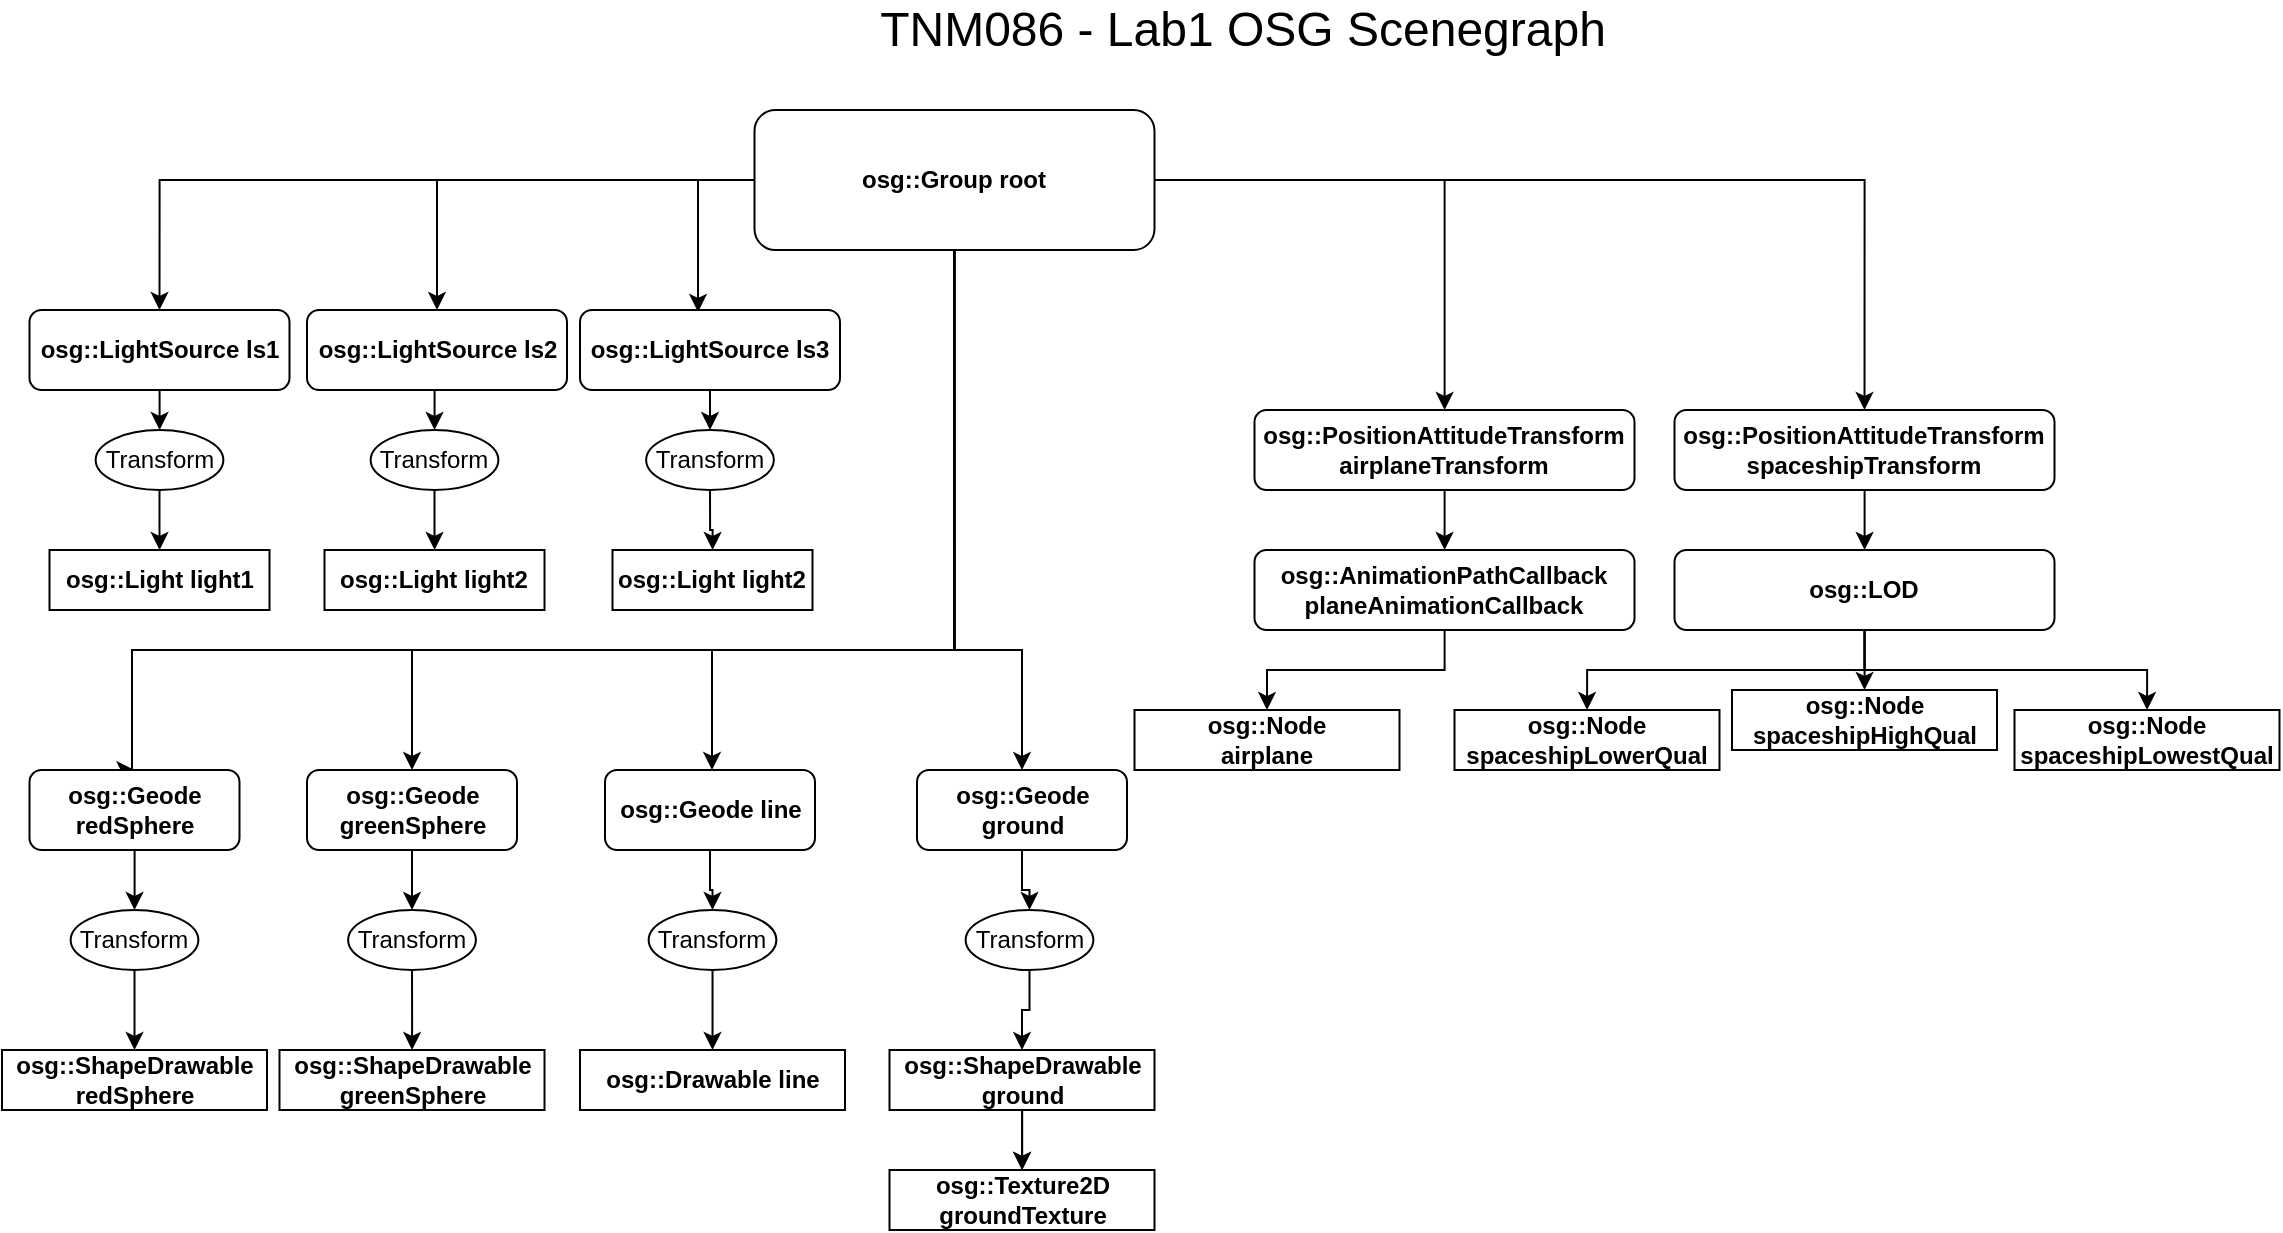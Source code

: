 <mxfile version="13.10.4" type="device"><diagram id="bW71iMwejK5xTJibBUPC" name="Page-1"><mxGraphModel dx="1662" dy="762" grid="1" gridSize="10" guides="1" tooltips="1" connect="1" arrows="1" fold="1" page="1" pageScale="1" pageWidth="1169" pageHeight="827" math="0" shadow="0"><root><mxCell id="0"/><mxCell id="1" parent="0"/><mxCell id="NeGspmCXhLA5noi0H_Nd-150" style="edgeStyle=orthogonalEdgeStyle;rounded=0;orthogonalLoop=1;jettySize=auto;html=1;exitX=0.25;exitY=1;exitDx=0;exitDy=0;entryX=0.5;entryY=0;entryDx=0;entryDy=0;" parent="1" source="NeGspmCXhLA5noi0H_Nd-1" target="NeGspmCXhLA5noi0H_Nd-129" edge="1"><mxGeometry relative="1" as="geometry"><Array as="points"><mxPoint x="486" y="160"/><mxPoint x="486" y="360"/><mxPoint x="215" y="360"/></Array></mxGeometry></mxCell><mxCell id="NeGspmCXhLA5noi0H_Nd-155" style="edgeStyle=orthogonalEdgeStyle;rounded=0;orthogonalLoop=1;jettySize=auto;html=1;" parent="1" source="NeGspmCXhLA5noi0H_Nd-1" target="NeGspmCXhLA5noi0H_Nd-130" edge="1"><mxGeometry relative="1" as="geometry"><Array as="points"><mxPoint x="486" y="360"/><mxPoint x="365" y="360"/></Array></mxGeometry></mxCell><mxCell id="NeGspmCXhLA5noi0H_Nd-156" style="edgeStyle=orthogonalEdgeStyle;rounded=0;orthogonalLoop=1;jettySize=auto;html=1;exitX=0.5;exitY=1;exitDx=0;exitDy=0;entryX=0.5;entryY=0;entryDx=0;entryDy=0;" parent="1" source="NeGspmCXhLA5noi0H_Nd-1" target="NeGspmCXhLA5noi0H_Nd-131" edge="1"><mxGeometry relative="1" as="geometry"><Array as="points"><mxPoint x="486" y="360"/><mxPoint x="520" y="360"/></Array></mxGeometry></mxCell><mxCell id="NeGspmCXhLA5noi0H_Nd-165" style="edgeStyle=orthogonalEdgeStyle;rounded=0;orthogonalLoop=1;jettySize=auto;html=1;" parent="1" source="NeGspmCXhLA5noi0H_Nd-1" target="NeGspmCXhLA5noi0H_Nd-160" edge="1"><mxGeometry relative="1" as="geometry"/></mxCell><mxCell id="NeGspmCXhLA5noi0H_Nd-166" style="edgeStyle=orthogonalEdgeStyle;rounded=0;orthogonalLoop=1;jettySize=auto;html=1;exitX=1;exitY=0.5;exitDx=0;exitDy=0;entryX=0.5;entryY=0;entryDx=0;entryDy=0;" parent="1" source="NeGspmCXhLA5noi0H_Nd-1" target="NeGspmCXhLA5noi0H_Nd-159" edge="1"><mxGeometry relative="1" as="geometry"/></mxCell><mxCell id="LdKCW2JupEjRJkta_XMT-22" style="edgeStyle=orthogonalEdgeStyle;rounded=0;orthogonalLoop=1;jettySize=auto;html=1;exitX=0;exitY=0.5;exitDx=0;exitDy=0;" edge="1" parent="1" source="NeGspmCXhLA5noi0H_Nd-1" target="NeGspmCXhLA5noi0H_Nd-4"><mxGeometry relative="1" as="geometry"/></mxCell><mxCell id="LdKCW2JupEjRJkta_XMT-23" style="edgeStyle=orthogonalEdgeStyle;rounded=0;orthogonalLoop=1;jettySize=auto;html=1;exitX=0;exitY=0.5;exitDx=0;exitDy=0;entryX=0.5;entryY=0;entryDx=0;entryDy=0;" edge="1" parent="1" source="NeGspmCXhLA5noi0H_Nd-1" target="NeGspmCXhLA5noi0H_Nd-3"><mxGeometry relative="1" as="geometry"/></mxCell><mxCell id="LdKCW2JupEjRJkta_XMT-24" style="edgeStyle=orthogonalEdgeStyle;rounded=0;orthogonalLoop=1;jettySize=auto;html=1;exitX=0;exitY=0.5;exitDx=0;exitDy=0;entryX=0.454;entryY=0.025;entryDx=0;entryDy=0;entryPerimeter=0;" edge="1" parent="1" source="NeGspmCXhLA5noi0H_Nd-1" target="NeGspmCXhLA5noi0H_Nd-5"><mxGeometry relative="1" as="geometry"/></mxCell><mxCell id="LdKCW2JupEjRJkta_XMT-28" style="edgeStyle=orthogonalEdgeStyle;rounded=0;orthogonalLoop=1;jettySize=auto;html=1;exitX=0.5;exitY=1;exitDx=0;exitDy=0;entryX=0.5;entryY=0;entryDx=0;entryDy=0;" edge="1" parent="1" source="NeGspmCXhLA5noi0H_Nd-1" target="NeGspmCXhLA5noi0H_Nd-128"><mxGeometry relative="1" as="geometry"><Array as="points"><mxPoint x="486" y="360"/><mxPoint x="75" y="360"/></Array></mxGeometry></mxCell><mxCell id="NeGspmCXhLA5noi0H_Nd-1" value="&lt;b&gt;osg::Group root&lt;/b&gt;" style="rounded=1;whiteSpace=wrap;html=1;" parent="1" vertex="1"><mxGeometry x="386.25" y="90" width="200" height="70" as="geometry"/></mxCell><mxCell id="LdKCW2JupEjRJkta_XMT-13" value="" style="edgeStyle=orthogonalEdgeStyle;rounded=0;orthogonalLoop=1;jettySize=auto;html=1;" edge="1" parent="1" source="NeGspmCXhLA5noi0H_Nd-3" target="LdKCW2JupEjRJkta_XMT-1"><mxGeometry relative="1" as="geometry"/></mxCell><mxCell id="NeGspmCXhLA5noi0H_Nd-3" value="&lt;b&gt;osg::LightSource ls1&lt;br&gt;&lt;/b&gt;" style="rounded=1;whiteSpace=wrap;html=1;" parent="1" vertex="1"><mxGeometry x="23.75" y="190" width="130" height="40" as="geometry"/></mxCell><mxCell id="LdKCW2JupEjRJkta_XMT-27" style="edgeStyle=orthogonalEdgeStyle;rounded=0;orthogonalLoop=1;jettySize=auto;html=1;exitX=0.5;exitY=1;exitDx=0;exitDy=0;entryX=0.5;entryY=0;entryDx=0;entryDy=0;" edge="1" parent="1" source="NeGspmCXhLA5noi0H_Nd-4" target="LdKCW2JupEjRJkta_XMT-14"><mxGeometry relative="1" as="geometry"/></mxCell><mxCell id="NeGspmCXhLA5noi0H_Nd-4" value="&lt;b&gt;osg::LightSource ls2&lt;br&gt;&lt;/b&gt;" style="rounded=1;whiteSpace=wrap;html=1;" parent="1" vertex="1"><mxGeometry x="162.5" y="190" width="130" height="40" as="geometry"/></mxCell><mxCell id="LdKCW2JupEjRJkta_XMT-18" value="" style="edgeStyle=orthogonalEdgeStyle;rounded=0;orthogonalLoop=1;jettySize=auto;html=1;" edge="1" parent="1" source="NeGspmCXhLA5noi0H_Nd-5" target="LdKCW2JupEjRJkta_XMT-15"><mxGeometry relative="1" as="geometry"/></mxCell><mxCell id="NeGspmCXhLA5noi0H_Nd-5" value="&lt;b&gt;osg::LightSource ls3&lt;br&gt;&lt;/b&gt;" style="rounded=1;whiteSpace=wrap;html=1;" parent="1" vertex="1"><mxGeometry x="299" y="190" width="130" height="40" as="geometry"/></mxCell><mxCell id="NeGspmCXhLA5noi0H_Nd-7" value="&lt;b&gt;osg::Light light1&lt;/b&gt;" style="rounded=0;whiteSpace=wrap;html=1;" parent="1" vertex="1"><mxGeometry x="33.75" y="310" width="110" height="30" as="geometry"/></mxCell><mxCell id="NeGspmCXhLA5noi0H_Nd-8" value="&lt;b&gt;osg::Light light2&lt;/b&gt;" style="rounded=0;whiteSpace=wrap;html=1;" parent="1" vertex="1"><mxGeometry x="171.25" y="310" width="110" height="30" as="geometry"/></mxCell><mxCell id="NeGspmCXhLA5noi0H_Nd-9" value="&lt;b&gt;osg::Light light2&lt;/b&gt;" style="rounded=0;whiteSpace=wrap;html=1;" parent="1" vertex="1"><mxGeometry x="315.25" y="310" width="100" height="30" as="geometry"/></mxCell><mxCell id="LdKCW2JupEjRJkta_XMT-33" value="" style="edgeStyle=orthogonalEdgeStyle;rounded=0;orthogonalLoop=1;jettySize=auto;html=1;" edge="1" parent="1" source="NeGspmCXhLA5noi0H_Nd-128" target="LdKCW2JupEjRJkta_XMT-29"><mxGeometry relative="1" as="geometry"/></mxCell><mxCell id="NeGspmCXhLA5noi0H_Nd-128" value="&lt;b&gt;osg::Geode redSphere&lt;br&gt;&lt;/b&gt;" style="rounded=1;whiteSpace=wrap;html=1;" parent="1" vertex="1"><mxGeometry x="23.75" y="420" width="105" height="40" as="geometry"/></mxCell><mxCell id="LdKCW2JupEjRJkta_XMT-35" value="" style="edgeStyle=orthogonalEdgeStyle;rounded=0;orthogonalLoop=1;jettySize=auto;html=1;" edge="1" parent="1" source="NeGspmCXhLA5noi0H_Nd-129" target="LdKCW2JupEjRJkta_XMT-30"><mxGeometry relative="1" as="geometry"/></mxCell><mxCell id="NeGspmCXhLA5noi0H_Nd-129" value="&lt;b&gt;osg::Geode greenSphere&lt;br&gt;&lt;/b&gt;" style="rounded=1;whiteSpace=wrap;html=1;" parent="1" vertex="1"><mxGeometry x="162.5" y="420" width="105" height="40" as="geometry"/></mxCell><mxCell id="LdKCW2JupEjRJkta_XMT-37" value="" style="edgeStyle=orthogonalEdgeStyle;rounded=0;orthogonalLoop=1;jettySize=auto;html=1;" edge="1" parent="1" source="NeGspmCXhLA5noi0H_Nd-130" target="LdKCW2JupEjRJkta_XMT-31"><mxGeometry relative="1" as="geometry"/></mxCell><mxCell id="NeGspmCXhLA5noi0H_Nd-130" value="&lt;b&gt;osg::Geode line&lt;br&gt;&lt;/b&gt;" style="rounded=1;whiteSpace=wrap;html=1;" parent="1" vertex="1"><mxGeometry x="311.5" y="420" width="105" height="40" as="geometry"/></mxCell><mxCell id="LdKCW2JupEjRJkta_XMT-39" value="" style="edgeStyle=orthogonalEdgeStyle;rounded=0;orthogonalLoop=1;jettySize=auto;html=1;" edge="1" parent="1" source="NeGspmCXhLA5noi0H_Nd-131" target="LdKCW2JupEjRJkta_XMT-32"><mxGeometry relative="1" as="geometry"/></mxCell><mxCell id="NeGspmCXhLA5noi0H_Nd-131" value="&lt;b&gt;osg::Geode ground&lt;br&gt;&lt;/b&gt;" style="rounded=1;whiteSpace=wrap;html=1;" parent="1" vertex="1"><mxGeometry x="467.5" y="420" width="105" height="40" as="geometry"/></mxCell><mxCell id="NeGspmCXhLA5noi0H_Nd-143" value="&lt;b&gt;osg::ShapeDrawable redSphere&lt;/b&gt;" style="rounded=0;whiteSpace=wrap;html=1;" parent="1" vertex="1"><mxGeometry x="10" y="560" width="132.5" height="30" as="geometry"/></mxCell><mxCell id="NeGspmCXhLA5noi0H_Nd-144" value="&lt;b&gt;osg::ShapeDrawable greenSphere&lt;/b&gt;" style="rounded=0;whiteSpace=wrap;html=1;" parent="1" vertex="1"><mxGeometry x="148.75" y="560" width="132.5" height="30" as="geometry"/></mxCell><mxCell id="NeGspmCXhLA5noi0H_Nd-145" value="&lt;b&gt;osg::Drawable line&lt;/b&gt;" style="rounded=0;whiteSpace=wrap;html=1;" parent="1" vertex="1"><mxGeometry x="299" y="560" width="132.5" height="30" as="geometry"/></mxCell><mxCell id="NeGspmCXhLA5noi0H_Nd-162" value="" style="edgeStyle=orthogonalEdgeStyle;rounded=0;orthogonalLoop=1;jettySize=auto;html=1;" parent="1" source="NeGspmCXhLA5noi0H_Nd-146" target="NeGspmCXhLA5noi0H_Nd-161" edge="1"><mxGeometry relative="1" as="geometry"/></mxCell><mxCell id="LdKCW2JupEjRJkta_XMT-41" value="" style="edgeStyle=orthogonalEdgeStyle;rounded=0;orthogonalLoop=1;jettySize=auto;html=1;" edge="1" parent="1" source="NeGspmCXhLA5noi0H_Nd-146" target="NeGspmCXhLA5noi0H_Nd-161"><mxGeometry relative="1" as="geometry"/></mxCell><mxCell id="NeGspmCXhLA5noi0H_Nd-146" value="&lt;b&gt;osg::ShapeDrawable ground&lt;/b&gt;" style="rounded=0;whiteSpace=wrap;html=1;" parent="1" vertex="1"><mxGeometry x="453.75" y="560" width="132.5" height="30" as="geometry"/></mxCell><mxCell id="NeGspmCXhLA5noi0H_Nd-177" value="" style="edgeStyle=orthogonalEdgeStyle;rounded=0;orthogonalLoop=1;jettySize=auto;html=1;" parent="1" source="NeGspmCXhLA5noi0H_Nd-158" target="NeGspmCXhLA5noi0H_Nd-170" edge="1"><mxGeometry relative="1" as="geometry"/></mxCell><mxCell id="NeGspmCXhLA5noi0H_Nd-178" style="edgeStyle=orthogonalEdgeStyle;rounded=0;orthogonalLoop=1;jettySize=auto;html=1;" parent="1" source="NeGspmCXhLA5noi0H_Nd-158" target="NeGspmCXhLA5noi0H_Nd-172" edge="1"><mxGeometry relative="1" as="geometry"/></mxCell><mxCell id="NeGspmCXhLA5noi0H_Nd-179" style="edgeStyle=orthogonalEdgeStyle;rounded=0;orthogonalLoop=1;jettySize=auto;html=1;exitX=0.5;exitY=1;exitDx=0;exitDy=0;" parent="1" source="NeGspmCXhLA5noi0H_Nd-158" target="NeGspmCXhLA5noi0H_Nd-171" edge="1"><mxGeometry relative="1" as="geometry"/></mxCell><mxCell id="NeGspmCXhLA5noi0H_Nd-158" value="&lt;b&gt;osg::LOD&lt;br&gt;&lt;/b&gt;" style="rounded=1;whiteSpace=wrap;html=1;" parent="1" vertex="1"><mxGeometry x="846.25" y="310" width="190" height="40" as="geometry"/></mxCell><mxCell id="NeGspmCXhLA5noi0H_Nd-169" value="" style="edgeStyle=orthogonalEdgeStyle;rounded=0;orthogonalLoop=1;jettySize=auto;html=1;" parent="1" source="NeGspmCXhLA5noi0H_Nd-159" target="NeGspmCXhLA5noi0H_Nd-158" edge="1"><mxGeometry relative="1" as="geometry"/></mxCell><mxCell id="NeGspmCXhLA5noi0H_Nd-159" value="&lt;b&gt;osg::PositionAttitudeTransform&lt;br&gt;spaceshipTransform&lt;br&gt;&lt;/b&gt;" style="rounded=1;whiteSpace=wrap;html=1;" parent="1" vertex="1"><mxGeometry x="846.25" y="240" width="190" height="40" as="geometry"/></mxCell><mxCell id="NeGspmCXhLA5noi0H_Nd-183" value="" style="edgeStyle=orthogonalEdgeStyle;rounded=0;orthogonalLoop=1;jettySize=auto;html=1;" parent="1" source="NeGspmCXhLA5noi0H_Nd-160" target="NeGspmCXhLA5noi0H_Nd-182" edge="1"><mxGeometry relative="1" as="geometry"/></mxCell><mxCell id="NeGspmCXhLA5noi0H_Nd-160" value="&lt;b&gt;osg::PositionAttitudeTransform&lt;br&gt;airplaneTransform&lt;br&gt;&lt;/b&gt;" style="rounded=1;whiteSpace=wrap;html=1;" parent="1" vertex="1"><mxGeometry x="636.25" y="240" width="190" height="40" as="geometry"/></mxCell><mxCell id="NeGspmCXhLA5noi0H_Nd-161" value="&lt;b&gt;osg::Texture2D&lt;br&gt;groundTexture&lt;br&gt;&lt;/b&gt;" style="rounded=0;whiteSpace=wrap;html=1;" parent="1" vertex="1"><mxGeometry x="453.75" y="620" width="132.5" height="30" as="geometry"/></mxCell><mxCell id="NeGspmCXhLA5noi0H_Nd-170" value="&lt;b&gt;osg::Node&lt;br&gt;spaceshipHighQual&lt;br&gt;&lt;/b&gt;" style="rounded=0;whiteSpace=wrap;html=1;" parent="1" vertex="1"><mxGeometry x="875" y="380" width="132.5" height="30" as="geometry"/></mxCell><mxCell id="NeGspmCXhLA5noi0H_Nd-171" value="&lt;b&gt;osg::Node&lt;br&gt;spaceshipLowerQual&lt;br&gt;&lt;/b&gt;" style="rounded=0;whiteSpace=wrap;html=1;" parent="1" vertex="1"><mxGeometry x="736.25" y="390" width="132.5" height="30" as="geometry"/></mxCell><mxCell id="NeGspmCXhLA5noi0H_Nd-172" value="&lt;b&gt;osg::Node&lt;br&gt;spaceshipLowestQual&lt;br&gt;&lt;/b&gt;" style="rounded=0;whiteSpace=wrap;html=1;" parent="1" vertex="1"><mxGeometry x="1016.25" y="390" width="132.5" height="30" as="geometry"/></mxCell><mxCell id="NeGspmCXhLA5noi0H_Nd-180" value="&lt;b&gt;osg::Node&lt;br&gt;airplane&lt;br&gt;&lt;/b&gt;" style="rounded=0;whiteSpace=wrap;html=1;" parent="1" vertex="1"><mxGeometry x="576.25" y="390" width="132.5" height="30" as="geometry"/></mxCell><mxCell id="NeGspmCXhLA5noi0H_Nd-184" style="edgeStyle=orthogonalEdgeStyle;rounded=0;orthogonalLoop=1;jettySize=auto;html=1;entryX=0.5;entryY=0;entryDx=0;entryDy=0;" parent="1" source="NeGspmCXhLA5noi0H_Nd-182" target="NeGspmCXhLA5noi0H_Nd-180" edge="1"><mxGeometry relative="1" as="geometry"/></mxCell><mxCell id="NeGspmCXhLA5noi0H_Nd-182" value="&lt;b&gt;osg::AnimationPathCallback&lt;br&gt;planeAnimationCallback&lt;br&gt;&lt;/b&gt;" style="rounded=1;whiteSpace=wrap;html=1;" parent="1" vertex="1"><mxGeometry x="636.25" y="310" width="190" height="40" as="geometry"/></mxCell><mxCell id="NeGspmCXhLA5noi0H_Nd-185" value="&lt;font style=&quot;font-size: 24px&quot;&gt;TNM086 - Lab1 OSG Scenegraph&lt;/font&gt;" style="text;html=1;resizable=0;autosize=1;align=center;verticalAlign=middle;points=[];fillColor=none;strokeColor=none;rounded=0;" parent="1" vertex="1"><mxGeometry x="440" y="40" width="380" height="20" as="geometry"/></mxCell><mxCell id="LdKCW2JupEjRJkta_XMT-12" value="" style="edgeStyle=orthogonalEdgeStyle;rounded=0;orthogonalLoop=1;jettySize=auto;html=1;" edge="1" parent="1" source="LdKCW2JupEjRJkta_XMT-1" target="NeGspmCXhLA5noi0H_Nd-7"><mxGeometry relative="1" as="geometry"/></mxCell><mxCell id="LdKCW2JupEjRJkta_XMT-1" value="Transform" style="ellipse;whiteSpace=wrap;html=1;" vertex="1" parent="1"><mxGeometry x="56.82" y="250" width="63.87" height="30" as="geometry"/></mxCell><mxCell id="LdKCW2JupEjRJkta_XMT-17" value="" style="edgeStyle=orthogonalEdgeStyle;rounded=0;orthogonalLoop=1;jettySize=auto;html=1;" edge="1" parent="1" source="LdKCW2JupEjRJkta_XMT-14" target="NeGspmCXhLA5noi0H_Nd-8"><mxGeometry relative="1" as="geometry"/></mxCell><mxCell id="LdKCW2JupEjRJkta_XMT-14" value="Transform" style="ellipse;whiteSpace=wrap;html=1;" vertex="1" parent="1"><mxGeometry x="194.32" y="250" width="63.87" height="30" as="geometry"/></mxCell><mxCell id="LdKCW2JupEjRJkta_XMT-20" value="" style="edgeStyle=orthogonalEdgeStyle;rounded=0;orthogonalLoop=1;jettySize=auto;html=1;" edge="1" parent="1" source="LdKCW2JupEjRJkta_XMT-15" target="NeGspmCXhLA5noi0H_Nd-9"><mxGeometry relative="1" as="geometry"/></mxCell><mxCell id="LdKCW2JupEjRJkta_XMT-15" value="Transform" style="ellipse;whiteSpace=wrap;html=1;" vertex="1" parent="1"><mxGeometry x="332.07" y="250" width="63.87" height="30" as="geometry"/></mxCell><mxCell id="LdKCW2JupEjRJkta_XMT-34" value="" style="edgeStyle=orthogonalEdgeStyle;rounded=0;orthogonalLoop=1;jettySize=auto;html=1;" edge="1" parent="1" source="LdKCW2JupEjRJkta_XMT-29" target="NeGspmCXhLA5noi0H_Nd-143"><mxGeometry relative="1" as="geometry"/></mxCell><mxCell id="LdKCW2JupEjRJkta_XMT-29" value="Transform" style="ellipse;whiteSpace=wrap;html=1;" vertex="1" parent="1"><mxGeometry x="44.32" y="490" width="63.87" height="30" as="geometry"/></mxCell><mxCell id="LdKCW2JupEjRJkta_XMT-36" value="" style="edgeStyle=orthogonalEdgeStyle;rounded=0;orthogonalLoop=1;jettySize=auto;html=1;" edge="1" parent="1" source="LdKCW2JupEjRJkta_XMT-30" target="NeGspmCXhLA5noi0H_Nd-144"><mxGeometry relative="1" as="geometry"/></mxCell><mxCell id="LdKCW2JupEjRJkta_XMT-30" value="Transform" style="ellipse;whiteSpace=wrap;html=1;" vertex="1" parent="1"><mxGeometry x="183.07" y="490" width="63.87" height="30" as="geometry"/></mxCell><mxCell id="LdKCW2JupEjRJkta_XMT-38" value="" style="edgeStyle=orthogonalEdgeStyle;rounded=0;orthogonalLoop=1;jettySize=auto;html=1;" edge="1" parent="1" source="LdKCW2JupEjRJkta_XMT-31" target="NeGspmCXhLA5noi0H_Nd-145"><mxGeometry relative="1" as="geometry"/></mxCell><mxCell id="LdKCW2JupEjRJkta_XMT-31" value="Transform" style="ellipse;whiteSpace=wrap;html=1;" vertex="1" parent="1"><mxGeometry x="333.32" y="490" width="63.87" height="30" as="geometry"/></mxCell><mxCell id="LdKCW2JupEjRJkta_XMT-43" style="edgeStyle=orthogonalEdgeStyle;rounded=0;orthogonalLoop=1;jettySize=auto;html=1;entryX=0.5;entryY=0;entryDx=0;entryDy=0;" edge="1" parent="1" source="LdKCW2JupEjRJkta_XMT-32" target="NeGspmCXhLA5noi0H_Nd-146"><mxGeometry relative="1" as="geometry"/></mxCell><mxCell id="LdKCW2JupEjRJkta_XMT-32" value="Transform" style="ellipse;whiteSpace=wrap;html=1;" vertex="1" parent="1"><mxGeometry x="491.82" y="490" width="63.87" height="30" as="geometry"/></mxCell></root></mxGraphModel></diagram></mxfile>